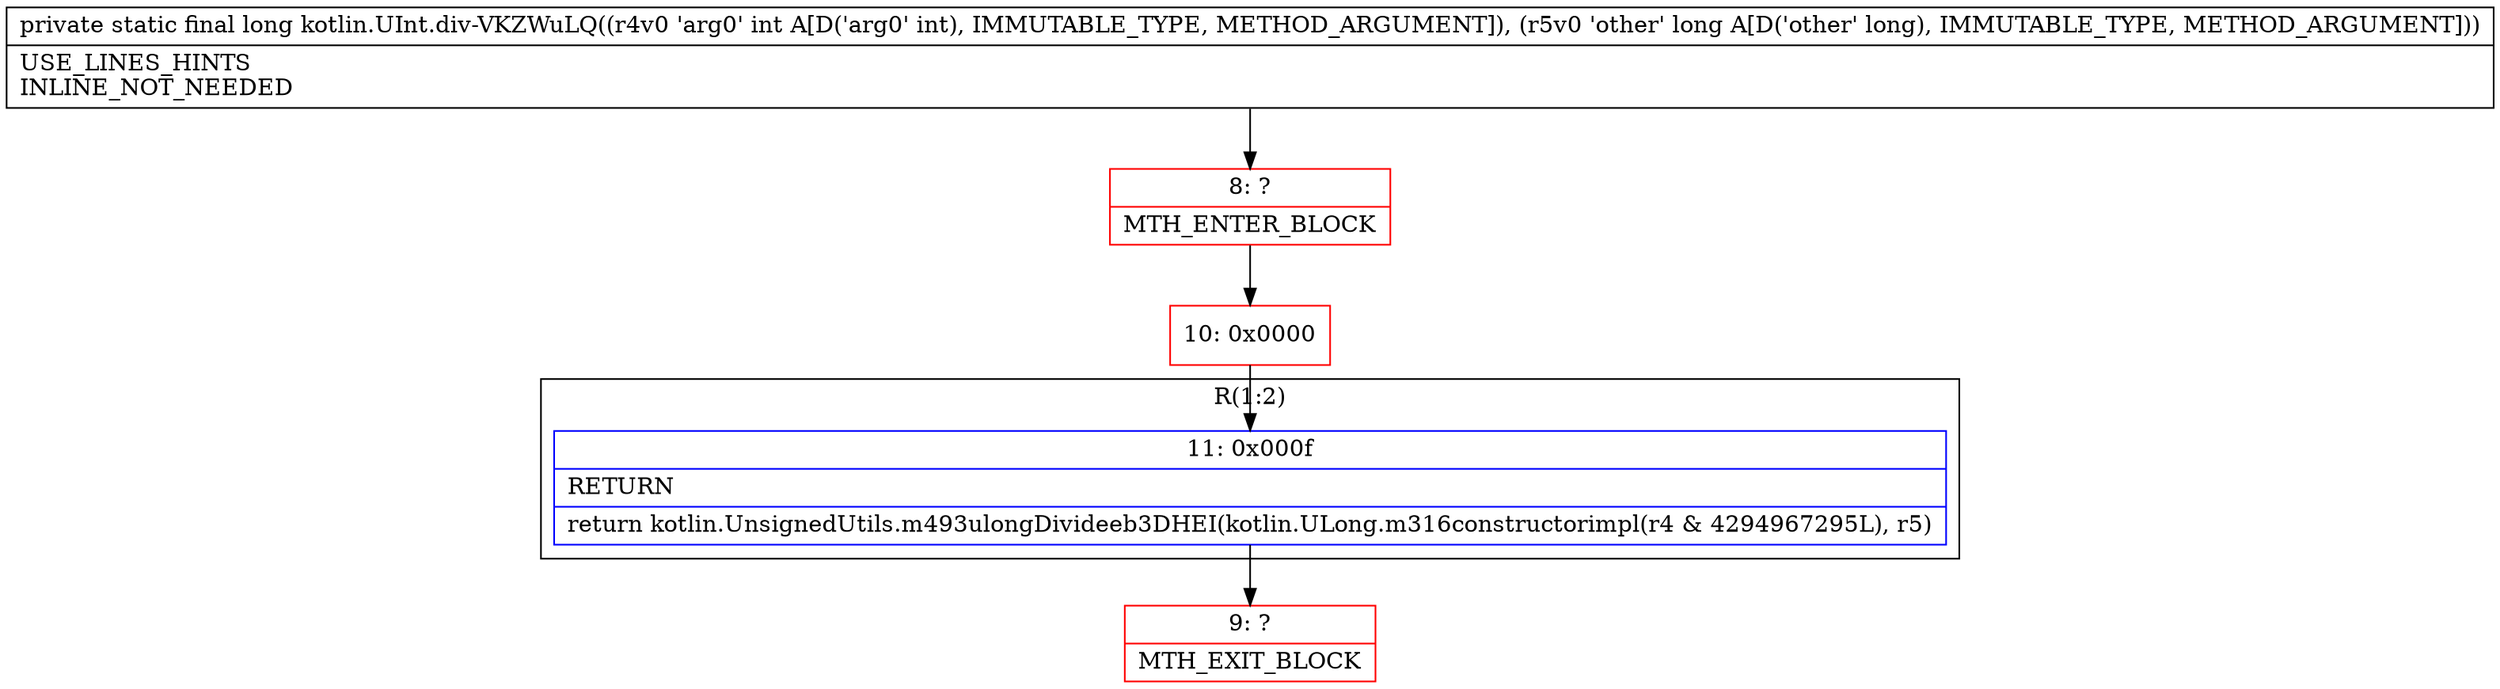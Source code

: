 digraph "CFG forkotlin.UInt.div\-VKZWuLQ(IJ)J" {
subgraph cluster_Region_1222978069 {
label = "R(1:2)";
node [shape=record,color=blue];
Node_11 [shape=record,label="{11\:\ 0x000f|RETURN\l|return kotlin.UnsignedUtils.m493ulongDivideeb3DHEI(kotlin.ULong.m316constructorimpl(r4 & 4294967295L), r5)\l}"];
}
Node_8 [shape=record,color=red,label="{8\:\ ?|MTH_ENTER_BLOCK\l}"];
Node_10 [shape=record,color=red,label="{10\:\ 0x0000}"];
Node_9 [shape=record,color=red,label="{9\:\ ?|MTH_EXIT_BLOCK\l}"];
MethodNode[shape=record,label="{private static final long kotlin.UInt.div\-VKZWuLQ((r4v0 'arg0' int A[D('arg0' int), IMMUTABLE_TYPE, METHOD_ARGUMENT]), (r5v0 'other' long A[D('other' long), IMMUTABLE_TYPE, METHOD_ARGUMENT]))  | USE_LINES_HINTS\lINLINE_NOT_NEEDED\l}"];
MethodNode -> Node_8;Node_11 -> Node_9;
Node_8 -> Node_10;
Node_10 -> Node_11;
}

